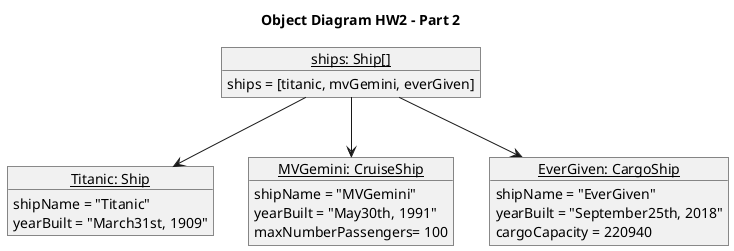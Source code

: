 @startuml
title Object Diagram HW2 - Part 2
object "<u>Titanic: Ship</u>" as titanic{
    shipName = "Titanic"
    yearBuilt = "March31st, 1909"
}

object "<u>MVGemini: CruiseShip</u>" as mvGemini{
    shipName = "MVGemini"
    yearBuilt = "May30th, 1991"
    maxNumberPassengers= 100
}
object "<u>EverGiven: CargoShip</u>" as everGiven{
    shipName = "EverGiven"
    yearBuilt = "September25th, 2018"
    cargoCapacity = 220940
}

object "<u>ships: Ship[]</u>" as ships {
    ships = [titanic, mvGemini, everGiven]
}

ships --> titanic
ships --> mvGemini
ships --> everGiven

newpage
object "<u>c1Instructor: Instructor</u>" as c1Instructor{
    firstName = "Nima"
    lastName = "Davarpanah"
    officeNumber = "3-2636"
}

object "<u>c1Textbook: Textbook</u>" as c1Textbook{
    title = "CleanCode: A Handbook of Agile Software Craftsmanship"
    author = "Robert C. Martin"
    publisher = "Pearson"
}

object "<u>c1: Course</u>" as c1{
    name= "CS5800 - Advanced Software Engineering"
    instructor = c1Instructor
    textbook = c1Textbook
}

c1 o-- c1Instructor
c1 o-- c1Textbook

object "<u>phpDemo1: Folder</u>" as phpDemo1{
    name= "php_demo1"
    subFolders = [src, includePath, remoteFiles]
}

object "<u>IncludePath: Folder</u>" as includePath{
    name="Include Path"
}

object "<u>RemoteFiles: Folder</u>" as remoteFiles{
    name= "Remote Files"
}
object "<u>SourceFiles: Folder</u>" as src{
    name= "Source Files"
    subFolders = [phalcon, cache, publicF]
}

object "<u>.phalcon: Folder</u>" as phalcon{
    name= ".phalcon"   
}

object "<u>cache: Folder</u>" as cache{
    name= "cache"
}

object "<u>public: Folder</u>" as publicF{
    name= "public"
    files=[".htaccess", ".htrouter.php", "index.html"]
}

phpDemo1 --> src
phpDemo1 --> includePath
phpDemo1 --> remoteFiles
src --> phalcon
src --> cache
src --> publicF
@enduml